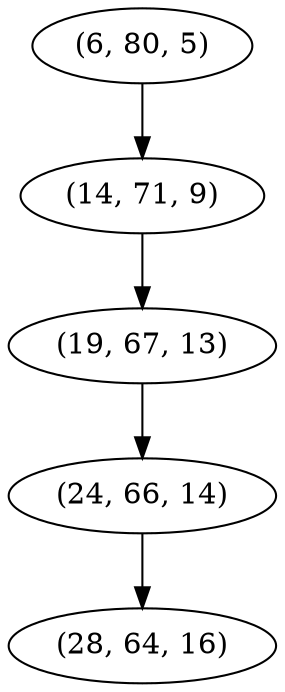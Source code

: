 digraph tree {
    "(6, 80, 5)";
    "(14, 71, 9)";
    "(19, 67, 13)";
    "(24, 66, 14)";
    "(28, 64, 16)";
    "(6, 80, 5)" -> "(14, 71, 9)";
    "(14, 71, 9)" -> "(19, 67, 13)";
    "(19, 67, 13)" -> "(24, 66, 14)";
    "(24, 66, 14)" -> "(28, 64, 16)";
}

